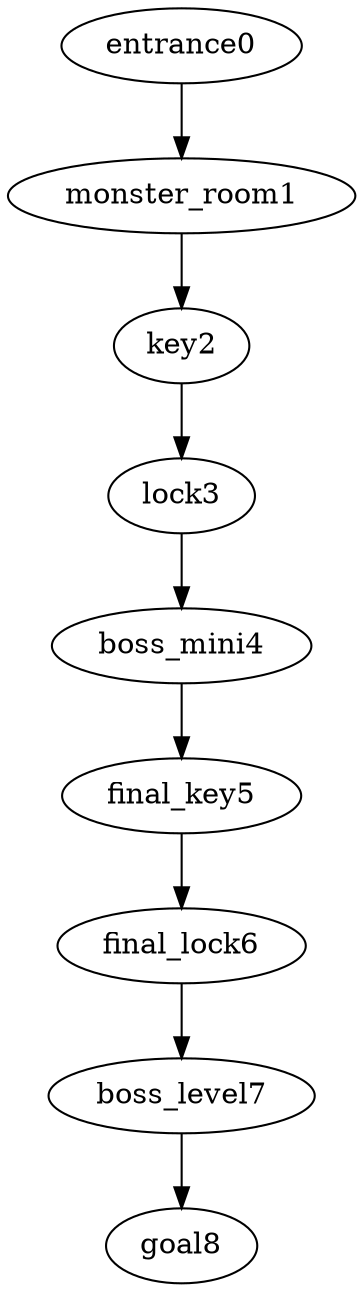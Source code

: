 digraph mission {
entrance0 -> monster_room1
monster_room1 -> key2
key2 -> lock3
lock3 -> boss_mini4
boss_mini4 -> final_key5
final_key5 -> final_lock6
final_lock6 -> boss_level7
boss_level7 -> goal8
}